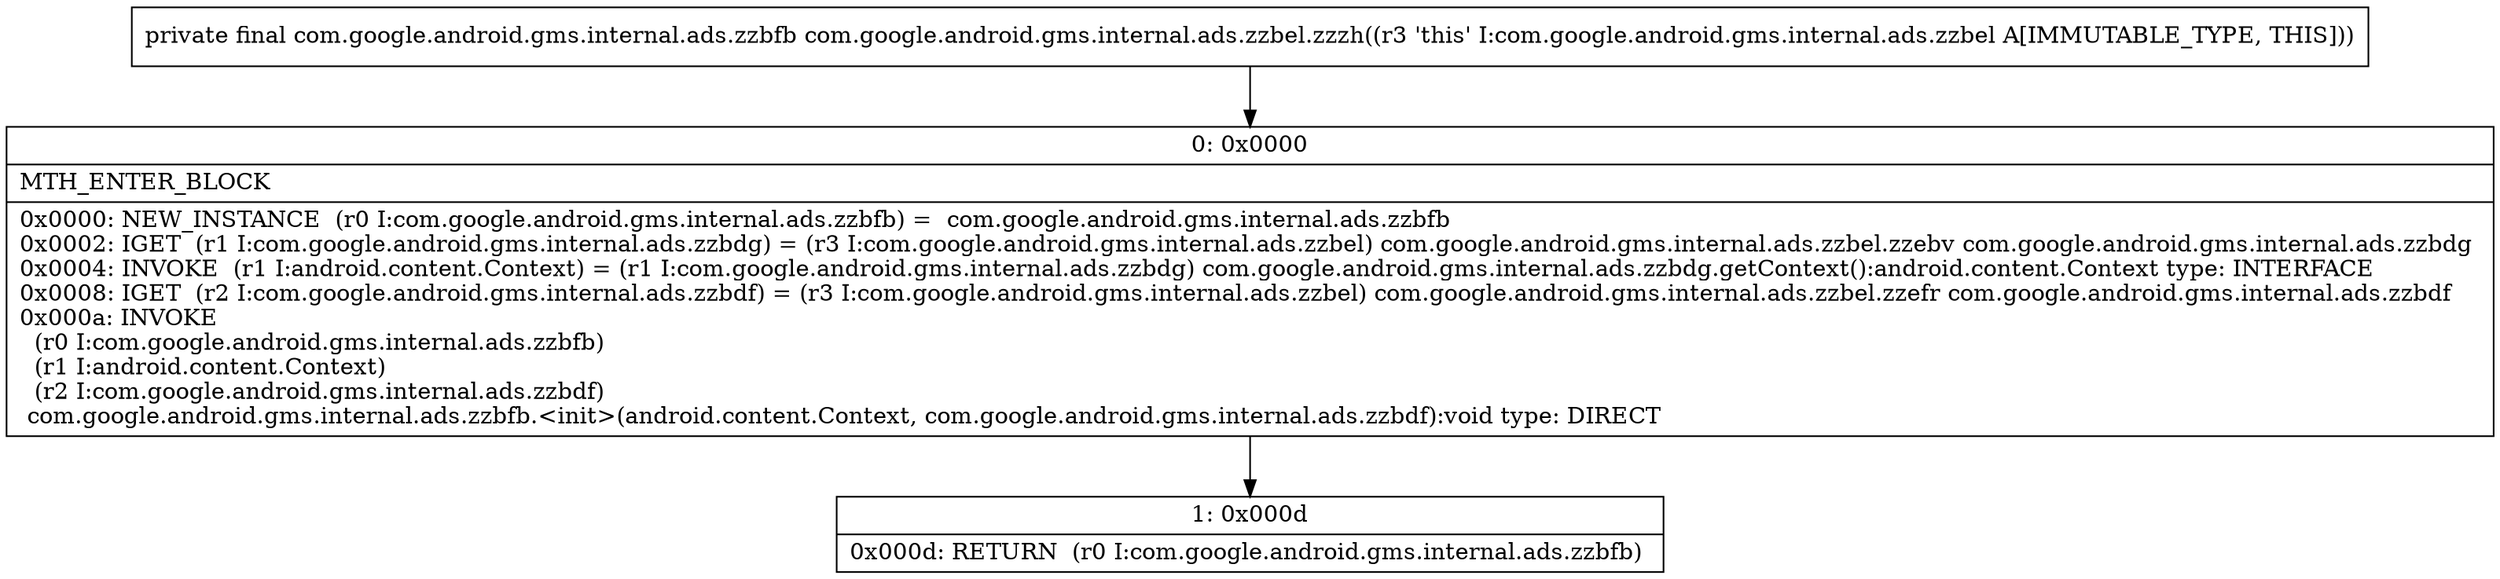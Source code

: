 digraph "CFG forcom.google.android.gms.internal.ads.zzbel.zzzh()Lcom\/google\/android\/gms\/internal\/ads\/zzbfb;" {
Node_0 [shape=record,label="{0\:\ 0x0000|MTH_ENTER_BLOCK\l|0x0000: NEW_INSTANCE  (r0 I:com.google.android.gms.internal.ads.zzbfb) =  com.google.android.gms.internal.ads.zzbfb \l0x0002: IGET  (r1 I:com.google.android.gms.internal.ads.zzbdg) = (r3 I:com.google.android.gms.internal.ads.zzbel) com.google.android.gms.internal.ads.zzbel.zzebv com.google.android.gms.internal.ads.zzbdg \l0x0004: INVOKE  (r1 I:android.content.Context) = (r1 I:com.google.android.gms.internal.ads.zzbdg) com.google.android.gms.internal.ads.zzbdg.getContext():android.content.Context type: INTERFACE \l0x0008: IGET  (r2 I:com.google.android.gms.internal.ads.zzbdf) = (r3 I:com.google.android.gms.internal.ads.zzbel) com.google.android.gms.internal.ads.zzbel.zzefr com.google.android.gms.internal.ads.zzbdf \l0x000a: INVOKE  \l  (r0 I:com.google.android.gms.internal.ads.zzbfb)\l  (r1 I:android.content.Context)\l  (r2 I:com.google.android.gms.internal.ads.zzbdf)\l com.google.android.gms.internal.ads.zzbfb.\<init\>(android.content.Context, com.google.android.gms.internal.ads.zzbdf):void type: DIRECT \l}"];
Node_1 [shape=record,label="{1\:\ 0x000d|0x000d: RETURN  (r0 I:com.google.android.gms.internal.ads.zzbfb) \l}"];
MethodNode[shape=record,label="{private final com.google.android.gms.internal.ads.zzbfb com.google.android.gms.internal.ads.zzbel.zzzh((r3 'this' I:com.google.android.gms.internal.ads.zzbel A[IMMUTABLE_TYPE, THIS])) }"];
MethodNode -> Node_0;
Node_0 -> Node_1;
}

